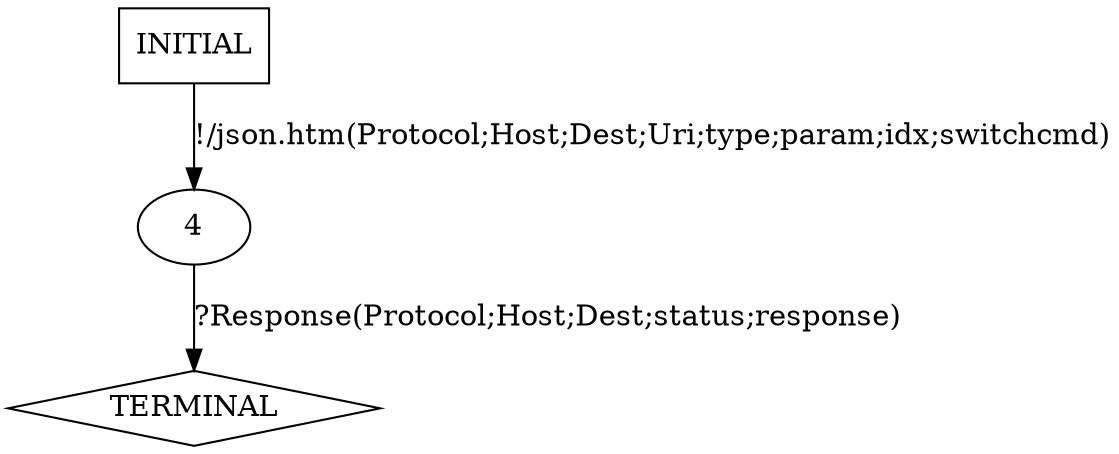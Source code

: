 digraph G {
  1 [label="TERMINAL",shape=diamond];
  3 [label="INITIAL",shape=box];
  4 [label="4"];
3->4  [label="!/json.htm(Protocol;Host;Dest;Uri;type;param;idx;switchcmd)"]
4->1  [label="?Response(Protocol;Host;Dest;status;response)"]
}
